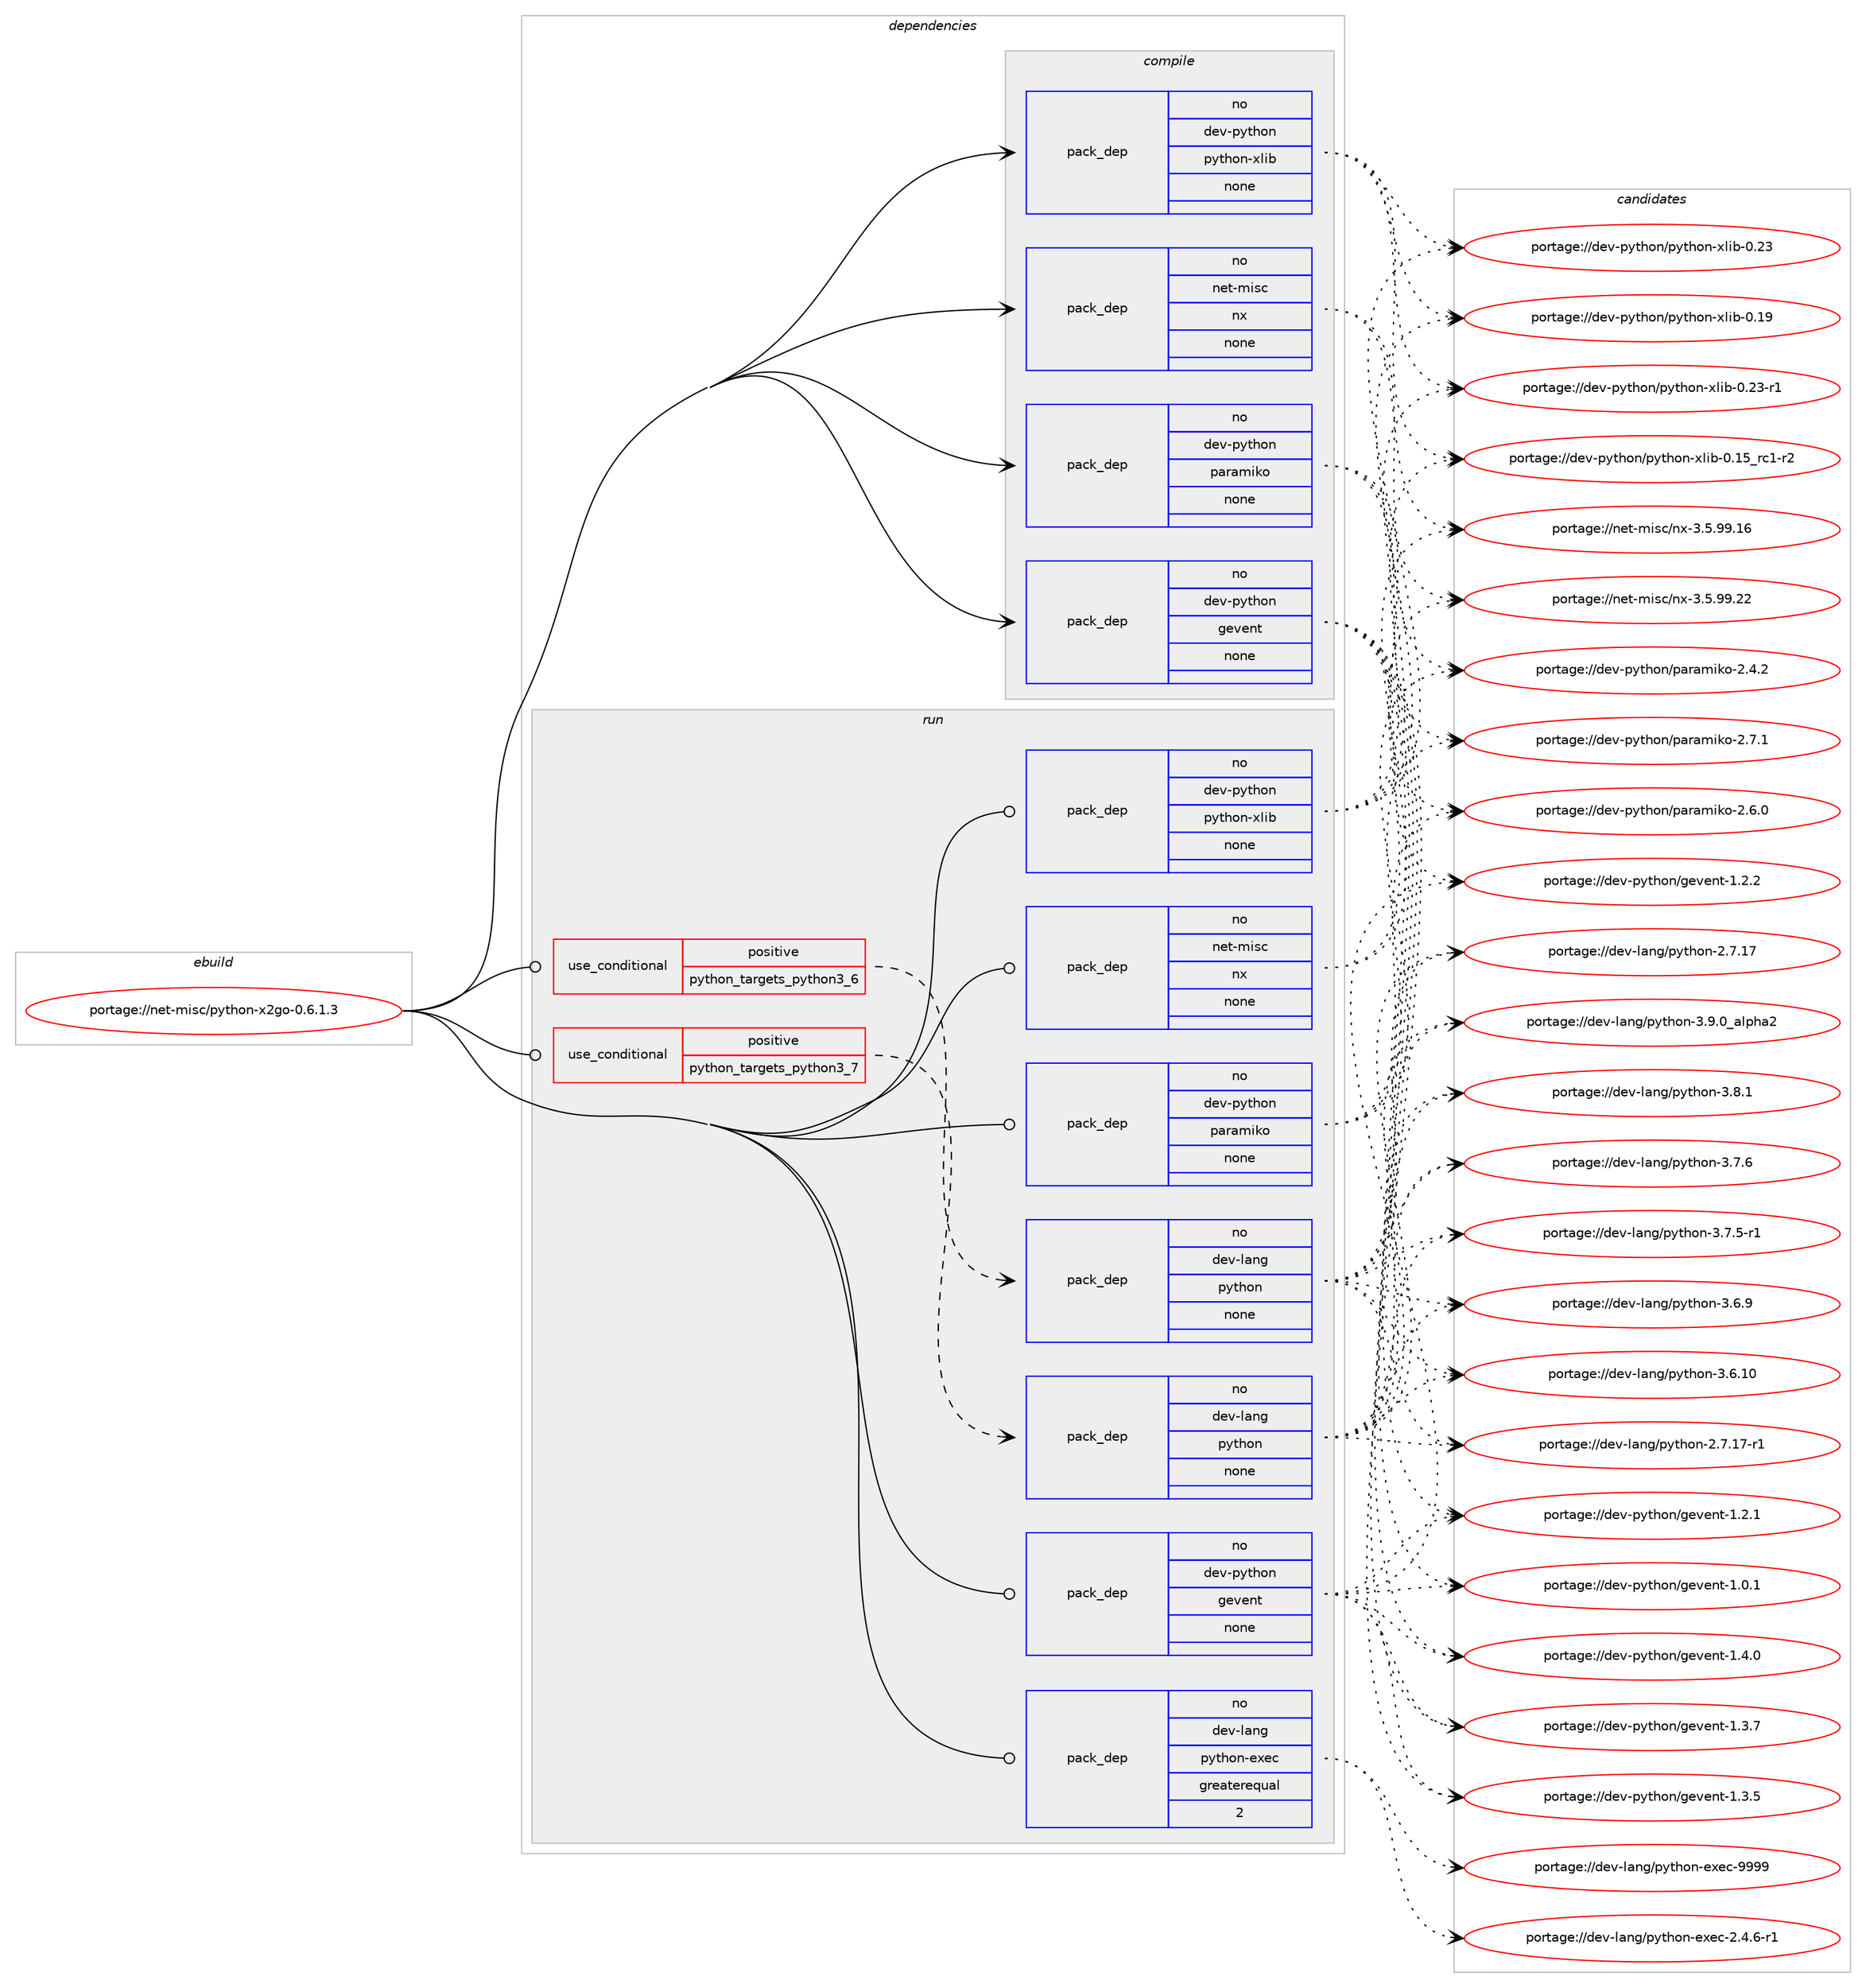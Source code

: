 digraph prolog {

# *************
# Graph options
# *************

newrank=true;
concentrate=true;
compound=true;
graph [rankdir=LR,fontname=Helvetica,fontsize=10,ranksep=1.5];#, ranksep=2.5, nodesep=0.2];
edge  [arrowhead=vee];
node  [fontname=Helvetica,fontsize=10];

# **********
# The ebuild
# **********

subgraph cluster_leftcol {
color=gray;
rank=same;
label=<<i>ebuild</i>>;
id [label="portage://net-misc/python-x2go-0.6.1.3", color=red, width=4, href="../net-misc/python-x2go-0.6.1.3.svg"];
}

# ****************
# The dependencies
# ****************

subgraph cluster_midcol {
color=gray;
label=<<i>dependencies</i>>;
subgraph cluster_compile {
fillcolor="#eeeeee";
style=filled;
label=<<i>compile</i>>;
subgraph pack93294 {
dependency119863 [label=<<TABLE BORDER="0" CELLBORDER="1" CELLSPACING="0" CELLPADDING="4" WIDTH="220"><TR><TD ROWSPAN="6" CELLPADDING="30">pack_dep</TD></TR><TR><TD WIDTH="110">no</TD></TR><TR><TD>dev-python</TD></TR><TR><TD>gevent</TD></TR><TR><TD>none</TD></TR><TR><TD></TD></TR></TABLE>>, shape=none, color=blue];
}
id:e -> dependency119863:w [weight=20,style="solid",arrowhead="vee"];
subgraph pack93295 {
dependency119864 [label=<<TABLE BORDER="0" CELLBORDER="1" CELLSPACING="0" CELLPADDING="4" WIDTH="220"><TR><TD ROWSPAN="6" CELLPADDING="30">pack_dep</TD></TR><TR><TD WIDTH="110">no</TD></TR><TR><TD>dev-python</TD></TR><TR><TD>paramiko</TD></TR><TR><TD>none</TD></TR><TR><TD></TD></TR></TABLE>>, shape=none, color=blue];
}
id:e -> dependency119864:w [weight=20,style="solid",arrowhead="vee"];
subgraph pack93296 {
dependency119865 [label=<<TABLE BORDER="0" CELLBORDER="1" CELLSPACING="0" CELLPADDING="4" WIDTH="220"><TR><TD ROWSPAN="6" CELLPADDING="30">pack_dep</TD></TR><TR><TD WIDTH="110">no</TD></TR><TR><TD>dev-python</TD></TR><TR><TD>python-xlib</TD></TR><TR><TD>none</TD></TR><TR><TD></TD></TR></TABLE>>, shape=none, color=blue];
}
id:e -> dependency119865:w [weight=20,style="solid",arrowhead="vee"];
subgraph pack93297 {
dependency119866 [label=<<TABLE BORDER="0" CELLBORDER="1" CELLSPACING="0" CELLPADDING="4" WIDTH="220"><TR><TD ROWSPAN="6" CELLPADDING="30">pack_dep</TD></TR><TR><TD WIDTH="110">no</TD></TR><TR><TD>net-misc</TD></TR><TR><TD>nx</TD></TR><TR><TD>none</TD></TR><TR><TD></TD></TR></TABLE>>, shape=none, color=blue];
}
id:e -> dependency119866:w [weight=20,style="solid",arrowhead="vee"];
}
subgraph cluster_compileandrun {
fillcolor="#eeeeee";
style=filled;
label=<<i>compile and run</i>>;
}
subgraph cluster_run {
fillcolor="#eeeeee";
style=filled;
label=<<i>run</i>>;
subgraph cond24554 {
dependency119867 [label=<<TABLE BORDER="0" CELLBORDER="1" CELLSPACING="0" CELLPADDING="4"><TR><TD ROWSPAN="3" CELLPADDING="10">use_conditional</TD></TR><TR><TD>positive</TD></TR><TR><TD>python_targets_python3_6</TD></TR></TABLE>>, shape=none, color=red];
subgraph pack93298 {
dependency119868 [label=<<TABLE BORDER="0" CELLBORDER="1" CELLSPACING="0" CELLPADDING="4" WIDTH="220"><TR><TD ROWSPAN="6" CELLPADDING="30">pack_dep</TD></TR><TR><TD WIDTH="110">no</TD></TR><TR><TD>dev-lang</TD></TR><TR><TD>python</TD></TR><TR><TD>none</TD></TR><TR><TD></TD></TR></TABLE>>, shape=none, color=blue];
}
dependency119867:e -> dependency119868:w [weight=20,style="dashed",arrowhead="vee"];
}
id:e -> dependency119867:w [weight=20,style="solid",arrowhead="odot"];
subgraph cond24555 {
dependency119869 [label=<<TABLE BORDER="0" CELLBORDER="1" CELLSPACING="0" CELLPADDING="4"><TR><TD ROWSPAN="3" CELLPADDING="10">use_conditional</TD></TR><TR><TD>positive</TD></TR><TR><TD>python_targets_python3_7</TD></TR></TABLE>>, shape=none, color=red];
subgraph pack93299 {
dependency119870 [label=<<TABLE BORDER="0" CELLBORDER="1" CELLSPACING="0" CELLPADDING="4" WIDTH="220"><TR><TD ROWSPAN="6" CELLPADDING="30">pack_dep</TD></TR><TR><TD WIDTH="110">no</TD></TR><TR><TD>dev-lang</TD></TR><TR><TD>python</TD></TR><TR><TD>none</TD></TR><TR><TD></TD></TR></TABLE>>, shape=none, color=blue];
}
dependency119869:e -> dependency119870:w [weight=20,style="dashed",arrowhead="vee"];
}
id:e -> dependency119869:w [weight=20,style="solid",arrowhead="odot"];
subgraph pack93300 {
dependency119871 [label=<<TABLE BORDER="0" CELLBORDER="1" CELLSPACING="0" CELLPADDING="4" WIDTH="220"><TR><TD ROWSPAN="6" CELLPADDING="30">pack_dep</TD></TR><TR><TD WIDTH="110">no</TD></TR><TR><TD>dev-lang</TD></TR><TR><TD>python-exec</TD></TR><TR><TD>greaterequal</TD></TR><TR><TD>2</TD></TR></TABLE>>, shape=none, color=blue];
}
id:e -> dependency119871:w [weight=20,style="solid",arrowhead="odot"];
subgraph pack93301 {
dependency119872 [label=<<TABLE BORDER="0" CELLBORDER="1" CELLSPACING="0" CELLPADDING="4" WIDTH="220"><TR><TD ROWSPAN="6" CELLPADDING="30">pack_dep</TD></TR><TR><TD WIDTH="110">no</TD></TR><TR><TD>dev-python</TD></TR><TR><TD>gevent</TD></TR><TR><TD>none</TD></TR><TR><TD></TD></TR></TABLE>>, shape=none, color=blue];
}
id:e -> dependency119872:w [weight=20,style="solid",arrowhead="odot"];
subgraph pack93302 {
dependency119873 [label=<<TABLE BORDER="0" CELLBORDER="1" CELLSPACING="0" CELLPADDING="4" WIDTH="220"><TR><TD ROWSPAN="6" CELLPADDING="30">pack_dep</TD></TR><TR><TD WIDTH="110">no</TD></TR><TR><TD>dev-python</TD></TR><TR><TD>paramiko</TD></TR><TR><TD>none</TD></TR><TR><TD></TD></TR></TABLE>>, shape=none, color=blue];
}
id:e -> dependency119873:w [weight=20,style="solid",arrowhead="odot"];
subgraph pack93303 {
dependency119874 [label=<<TABLE BORDER="0" CELLBORDER="1" CELLSPACING="0" CELLPADDING="4" WIDTH="220"><TR><TD ROWSPAN="6" CELLPADDING="30">pack_dep</TD></TR><TR><TD WIDTH="110">no</TD></TR><TR><TD>dev-python</TD></TR><TR><TD>python-xlib</TD></TR><TR><TD>none</TD></TR><TR><TD></TD></TR></TABLE>>, shape=none, color=blue];
}
id:e -> dependency119874:w [weight=20,style="solid",arrowhead="odot"];
subgraph pack93304 {
dependency119875 [label=<<TABLE BORDER="0" CELLBORDER="1" CELLSPACING="0" CELLPADDING="4" WIDTH="220"><TR><TD ROWSPAN="6" CELLPADDING="30">pack_dep</TD></TR><TR><TD WIDTH="110">no</TD></TR><TR><TD>net-misc</TD></TR><TR><TD>nx</TD></TR><TR><TD>none</TD></TR><TR><TD></TD></TR></TABLE>>, shape=none, color=blue];
}
id:e -> dependency119875:w [weight=20,style="solid",arrowhead="odot"];
}
}

# **************
# The candidates
# **************

subgraph cluster_choices {
rank=same;
color=gray;
label=<<i>candidates</i>>;

subgraph choice93294 {
color=black;
nodesep=1;
choice1001011184511212111610411111047103101118101110116454946524648 [label="portage://dev-python/gevent-1.4.0", color=red, width=4,href="../dev-python/gevent-1.4.0.svg"];
choice1001011184511212111610411111047103101118101110116454946514655 [label="portage://dev-python/gevent-1.3.7", color=red, width=4,href="../dev-python/gevent-1.3.7.svg"];
choice1001011184511212111610411111047103101118101110116454946514653 [label="portage://dev-python/gevent-1.3.5", color=red, width=4,href="../dev-python/gevent-1.3.5.svg"];
choice1001011184511212111610411111047103101118101110116454946504650 [label="portage://dev-python/gevent-1.2.2", color=red, width=4,href="../dev-python/gevent-1.2.2.svg"];
choice1001011184511212111610411111047103101118101110116454946504649 [label="portage://dev-python/gevent-1.2.1", color=red, width=4,href="../dev-python/gevent-1.2.1.svg"];
choice1001011184511212111610411111047103101118101110116454946484649 [label="portage://dev-python/gevent-1.0.1", color=red, width=4,href="../dev-python/gevent-1.0.1.svg"];
dependency119863:e -> choice1001011184511212111610411111047103101118101110116454946524648:w [style=dotted,weight="100"];
dependency119863:e -> choice1001011184511212111610411111047103101118101110116454946514655:w [style=dotted,weight="100"];
dependency119863:e -> choice1001011184511212111610411111047103101118101110116454946514653:w [style=dotted,weight="100"];
dependency119863:e -> choice1001011184511212111610411111047103101118101110116454946504650:w [style=dotted,weight="100"];
dependency119863:e -> choice1001011184511212111610411111047103101118101110116454946504649:w [style=dotted,weight="100"];
dependency119863:e -> choice1001011184511212111610411111047103101118101110116454946484649:w [style=dotted,weight="100"];
}
subgraph choice93295 {
color=black;
nodesep=1;
choice10010111845112121116104111110471129711497109105107111455046554649 [label="portage://dev-python/paramiko-2.7.1", color=red, width=4,href="../dev-python/paramiko-2.7.1.svg"];
choice10010111845112121116104111110471129711497109105107111455046544648 [label="portage://dev-python/paramiko-2.6.0", color=red, width=4,href="../dev-python/paramiko-2.6.0.svg"];
choice10010111845112121116104111110471129711497109105107111455046524650 [label="portage://dev-python/paramiko-2.4.2", color=red, width=4,href="../dev-python/paramiko-2.4.2.svg"];
dependency119864:e -> choice10010111845112121116104111110471129711497109105107111455046554649:w [style=dotted,weight="100"];
dependency119864:e -> choice10010111845112121116104111110471129711497109105107111455046544648:w [style=dotted,weight="100"];
dependency119864:e -> choice10010111845112121116104111110471129711497109105107111455046524650:w [style=dotted,weight="100"];
}
subgraph choice93296 {
color=black;
nodesep=1;
choice1001011184511212111610411111047112121116104111110451201081059845484650514511449 [label="portage://dev-python/python-xlib-0.23-r1", color=red, width=4,href="../dev-python/python-xlib-0.23-r1.svg"];
choice100101118451121211161041111104711212111610411111045120108105984548465051 [label="portage://dev-python/python-xlib-0.23", color=red, width=4,href="../dev-python/python-xlib-0.23.svg"];
choice100101118451121211161041111104711212111610411111045120108105984548464957 [label="portage://dev-python/python-xlib-0.19", color=red, width=4,href="../dev-python/python-xlib-0.19.svg"];
choice1001011184511212111610411111047112121116104111110451201081059845484649539511499494511450 [label="portage://dev-python/python-xlib-0.15_rc1-r2", color=red, width=4,href="../dev-python/python-xlib-0.15_rc1-r2.svg"];
dependency119865:e -> choice1001011184511212111610411111047112121116104111110451201081059845484650514511449:w [style=dotted,weight="100"];
dependency119865:e -> choice100101118451121211161041111104711212111610411111045120108105984548465051:w [style=dotted,weight="100"];
dependency119865:e -> choice100101118451121211161041111104711212111610411111045120108105984548464957:w [style=dotted,weight="100"];
dependency119865:e -> choice1001011184511212111610411111047112121116104111110451201081059845484649539511499494511450:w [style=dotted,weight="100"];
}
subgraph choice93297 {
color=black;
nodesep=1;
choice11010111645109105115994711012045514653465757465050 [label="portage://net-misc/nx-3.5.99.22", color=red, width=4,href="../net-misc/nx-3.5.99.22.svg"];
choice11010111645109105115994711012045514653465757464954 [label="portage://net-misc/nx-3.5.99.16", color=red, width=4,href="../net-misc/nx-3.5.99.16.svg"];
dependency119866:e -> choice11010111645109105115994711012045514653465757465050:w [style=dotted,weight="100"];
dependency119866:e -> choice11010111645109105115994711012045514653465757464954:w [style=dotted,weight="100"];
}
subgraph choice93298 {
color=black;
nodesep=1;
choice10010111845108971101034711212111610411111045514657464895971081121049750 [label="portage://dev-lang/python-3.9.0_alpha2", color=red, width=4,href="../dev-lang/python-3.9.0_alpha2.svg"];
choice100101118451089711010347112121116104111110455146564649 [label="portage://dev-lang/python-3.8.1", color=red, width=4,href="../dev-lang/python-3.8.1.svg"];
choice100101118451089711010347112121116104111110455146554654 [label="portage://dev-lang/python-3.7.6", color=red, width=4,href="../dev-lang/python-3.7.6.svg"];
choice1001011184510897110103471121211161041111104551465546534511449 [label="portage://dev-lang/python-3.7.5-r1", color=red, width=4,href="../dev-lang/python-3.7.5-r1.svg"];
choice100101118451089711010347112121116104111110455146544657 [label="portage://dev-lang/python-3.6.9", color=red, width=4,href="../dev-lang/python-3.6.9.svg"];
choice10010111845108971101034711212111610411111045514654464948 [label="portage://dev-lang/python-3.6.10", color=red, width=4,href="../dev-lang/python-3.6.10.svg"];
choice100101118451089711010347112121116104111110455046554649554511449 [label="portage://dev-lang/python-2.7.17-r1", color=red, width=4,href="../dev-lang/python-2.7.17-r1.svg"];
choice10010111845108971101034711212111610411111045504655464955 [label="portage://dev-lang/python-2.7.17", color=red, width=4,href="../dev-lang/python-2.7.17.svg"];
dependency119868:e -> choice10010111845108971101034711212111610411111045514657464895971081121049750:w [style=dotted,weight="100"];
dependency119868:e -> choice100101118451089711010347112121116104111110455146564649:w [style=dotted,weight="100"];
dependency119868:e -> choice100101118451089711010347112121116104111110455146554654:w [style=dotted,weight="100"];
dependency119868:e -> choice1001011184510897110103471121211161041111104551465546534511449:w [style=dotted,weight="100"];
dependency119868:e -> choice100101118451089711010347112121116104111110455146544657:w [style=dotted,weight="100"];
dependency119868:e -> choice10010111845108971101034711212111610411111045514654464948:w [style=dotted,weight="100"];
dependency119868:e -> choice100101118451089711010347112121116104111110455046554649554511449:w [style=dotted,weight="100"];
dependency119868:e -> choice10010111845108971101034711212111610411111045504655464955:w [style=dotted,weight="100"];
}
subgraph choice93299 {
color=black;
nodesep=1;
choice10010111845108971101034711212111610411111045514657464895971081121049750 [label="portage://dev-lang/python-3.9.0_alpha2", color=red, width=4,href="../dev-lang/python-3.9.0_alpha2.svg"];
choice100101118451089711010347112121116104111110455146564649 [label="portage://dev-lang/python-3.8.1", color=red, width=4,href="../dev-lang/python-3.8.1.svg"];
choice100101118451089711010347112121116104111110455146554654 [label="portage://dev-lang/python-3.7.6", color=red, width=4,href="../dev-lang/python-3.7.6.svg"];
choice1001011184510897110103471121211161041111104551465546534511449 [label="portage://dev-lang/python-3.7.5-r1", color=red, width=4,href="../dev-lang/python-3.7.5-r1.svg"];
choice100101118451089711010347112121116104111110455146544657 [label="portage://dev-lang/python-3.6.9", color=red, width=4,href="../dev-lang/python-3.6.9.svg"];
choice10010111845108971101034711212111610411111045514654464948 [label="portage://dev-lang/python-3.6.10", color=red, width=4,href="../dev-lang/python-3.6.10.svg"];
choice100101118451089711010347112121116104111110455046554649554511449 [label="portage://dev-lang/python-2.7.17-r1", color=red, width=4,href="../dev-lang/python-2.7.17-r1.svg"];
choice10010111845108971101034711212111610411111045504655464955 [label="portage://dev-lang/python-2.7.17", color=red, width=4,href="../dev-lang/python-2.7.17.svg"];
dependency119870:e -> choice10010111845108971101034711212111610411111045514657464895971081121049750:w [style=dotted,weight="100"];
dependency119870:e -> choice100101118451089711010347112121116104111110455146564649:w [style=dotted,weight="100"];
dependency119870:e -> choice100101118451089711010347112121116104111110455146554654:w [style=dotted,weight="100"];
dependency119870:e -> choice1001011184510897110103471121211161041111104551465546534511449:w [style=dotted,weight="100"];
dependency119870:e -> choice100101118451089711010347112121116104111110455146544657:w [style=dotted,weight="100"];
dependency119870:e -> choice10010111845108971101034711212111610411111045514654464948:w [style=dotted,weight="100"];
dependency119870:e -> choice100101118451089711010347112121116104111110455046554649554511449:w [style=dotted,weight="100"];
dependency119870:e -> choice10010111845108971101034711212111610411111045504655464955:w [style=dotted,weight="100"];
}
subgraph choice93300 {
color=black;
nodesep=1;
choice10010111845108971101034711212111610411111045101120101994557575757 [label="portage://dev-lang/python-exec-9999", color=red, width=4,href="../dev-lang/python-exec-9999.svg"];
choice10010111845108971101034711212111610411111045101120101994550465246544511449 [label="portage://dev-lang/python-exec-2.4.6-r1", color=red, width=4,href="../dev-lang/python-exec-2.4.6-r1.svg"];
dependency119871:e -> choice10010111845108971101034711212111610411111045101120101994557575757:w [style=dotted,weight="100"];
dependency119871:e -> choice10010111845108971101034711212111610411111045101120101994550465246544511449:w [style=dotted,weight="100"];
}
subgraph choice93301 {
color=black;
nodesep=1;
choice1001011184511212111610411111047103101118101110116454946524648 [label="portage://dev-python/gevent-1.4.0", color=red, width=4,href="../dev-python/gevent-1.4.0.svg"];
choice1001011184511212111610411111047103101118101110116454946514655 [label="portage://dev-python/gevent-1.3.7", color=red, width=4,href="../dev-python/gevent-1.3.7.svg"];
choice1001011184511212111610411111047103101118101110116454946514653 [label="portage://dev-python/gevent-1.3.5", color=red, width=4,href="../dev-python/gevent-1.3.5.svg"];
choice1001011184511212111610411111047103101118101110116454946504650 [label="portage://dev-python/gevent-1.2.2", color=red, width=4,href="../dev-python/gevent-1.2.2.svg"];
choice1001011184511212111610411111047103101118101110116454946504649 [label="portage://dev-python/gevent-1.2.1", color=red, width=4,href="../dev-python/gevent-1.2.1.svg"];
choice1001011184511212111610411111047103101118101110116454946484649 [label="portage://dev-python/gevent-1.0.1", color=red, width=4,href="../dev-python/gevent-1.0.1.svg"];
dependency119872:e -> choice1001011184511212111610411111047103101118101110116454946524648:w [style=dotted,weight="100"];
dependency119872:e -> choice1001011184511212111610411111047103101118101110116454946514655:w [style=dotted,weight="100"];
dependency119872:e -> choice1001011184511212111610411111047103101118101110116454946514653:w [style=dotted,weight="100"];
dependency119872:e -> choice1001011184511212111610411111047103101118101110116454946504650:w [style=dotted,weight="100"];
dependency119872:e -> choice1001011184511212111610411111047103101118101110116454946504649:w [style=dotted,weight="100"];
dependency119872:e -> choice1001011184511212111610411111047103101118101110116454946484649:w [style=dotted,weight="100"];
}
subgraph choice93302 {
color=black;
nodesep=1;
choice10010111845112121116104111110471129711497109105107111455046554649 [label="portage://dev-python/paramiko-2.7.1", color=red, width=4,href="../dev-python/paramiko-2.7.1.svg"];
choice10010111845112121116104111110471129711497109105107111455046544648 [label="portage://dev-python/paramiko-2.6.0", color=red, width=4,href="../dev-python/paramiko-2.6.0.svg"];
choice10010111845112121116104111110471129711497109105107111455046524650 [label="portage://dev-python/paramiko-2.4.2", color=red, width=4,href="../dev-python/paramiko-2.4.2.svg"];
dependency119873:e -> choice10010111845112121116104111110471129711497109105107111455046554649:w [style=dotted,weight="100"];
dependency119873:e -> choice10010111845112121116104111110471129711497109105107111455046544648:w [style=dotted,weight="100"];
dependency119873:e -> choice10010111845112121116104111110471129711497109105107111455046524650:w [style=dotted,weight="100"];
}
subgraph choice93303 {
color=black;
nodesep=1;
choice1001011184511212111610411111047112121116104111110451201081059845484650514511449 [label="portage://dev-python/python-xlib-0.23-r1", color=red, width=4,href="../dev-python/python-xlib-0.23-r1.svg"];
choice100101118451121211161041111104711212111610411111045120108105984548465051 [label="portage://dev-python/python-xlib-0.23", color=red, width=4,href="../dev-python/python-xlib-0.23.svg"];
choice100101118451121211161041111104711212111610411111045120108105984548464957 [label="portage://dev-python/python-xlib-0.19", color=red, width=4,href="../dev-python/python-xlib-0.19.svg"];
choice1001011184511212111610411111047112121116104111110451201081059845484649539511499494511450 [label="portage://dev-python/python-xlib-0.15_rc1-r2", color=red, width=4,href="../dev-python/python-xlib-0.15_rc1-r2.svg"];
dependency119874:e -> choice1001011184511212111610411111047112121116104111110451201081059845484650514511449:w [style=dotted,weight="100"];
dependency119874:e -> choice100101118451121211161041111104711212111610411111045120108105984548465051:w [style=dotted,weight="100"];
dependency119874:e -> choice100101118451121211161041111104711212111610411111045120108105984548464957:w [style=dotted,weight="100"];
dependency119874:e -> choice1001011184511212111610411111047112121116104111110451201081059845484649539511499494511450:w [style=dotted,weight="100"];
}
subgraph choice93304 {
color=black;
nodesep=1;
choice11010111645109105115994711012045514653465757465050 [label="portage://net-misc/nx-3.5.99.22", color=red, width=4,href="../net-misc/nx-3.5.99.22.svg"];
choice11010111645109105115994711012045514653465757464954 [label="portage://net-misc/nx-3.5.99.16", color=red, width=4,href="../net-misc/nx-3.5.99.16.svg"];
dependency119875:e -> choice11010111645109105115994711012045514653465757465050:w [style=dotted,weight="100"];
dependency119875:e -> choice11010111645109105115994711012045514653465757464954:w [style=dotted,weight="100"];
}
}

}
